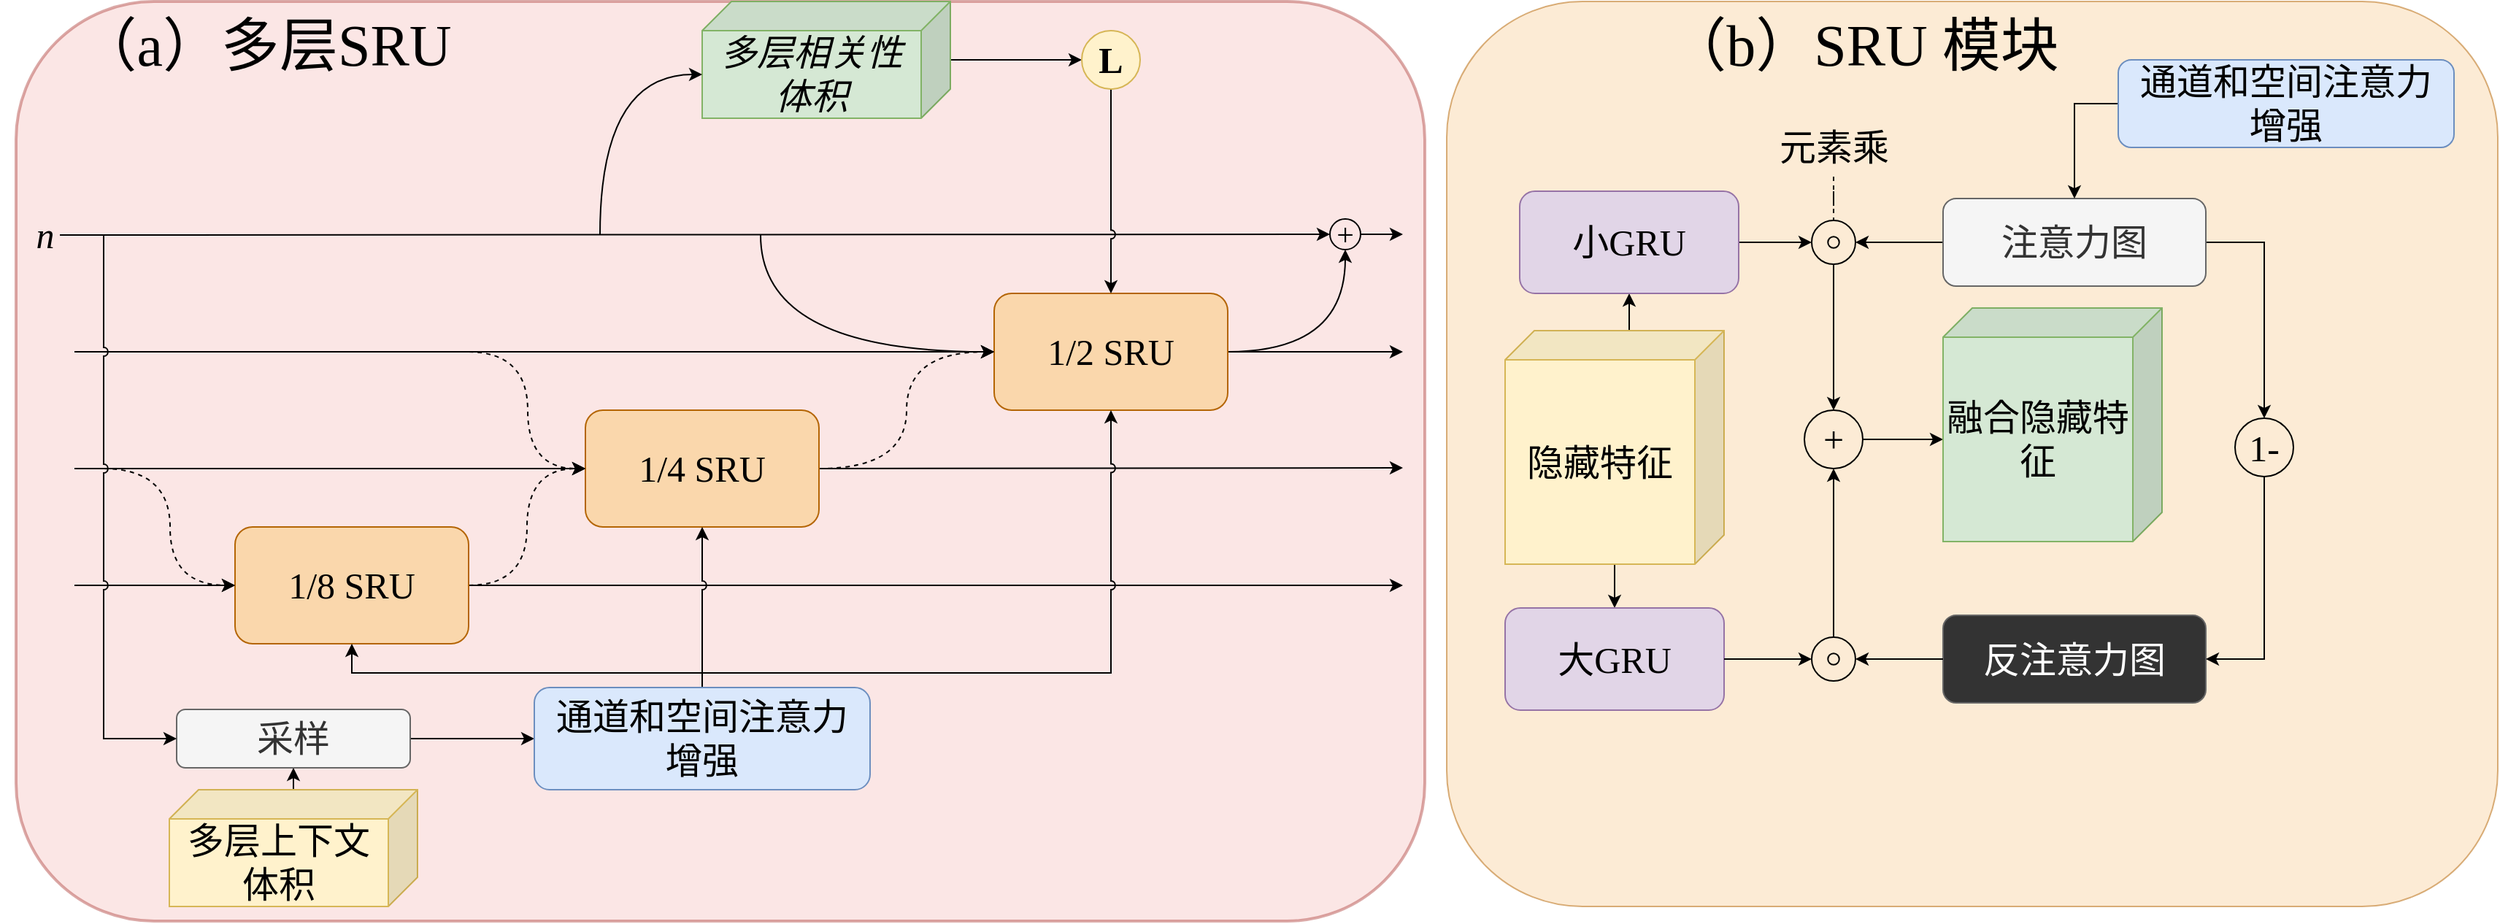 <mxfile version="26.1.1">
  <diagram name="第 1 页" id="QD8qSTmVVMOeYqs7AV6D">
    <mxGraphModel dx="2593" dy="1435" grid="1" gridSize="10" guides="1" tooltips="1" connect="1" arrows="1" fold="1" page="1" pageScale="1" pageWidth="1600" pageHeight="900" math="0" shadow="0">
      <root>
        <mxCell id="0" />
        <mxCell id="1" parent="0" />
        <mxCell id="bt093QUSq3RrnNc85Kus-90" value="" style="rounded=1;whiteSpace=wrap;html=1;fontSize=25;fillColor=#fad7ac;strokeColor=#b46504;fontFamily=Times New Roman;opacity=50;" parent="1" vertex="1">
          <mxGeometry x="990" y="110" width="720" height="620" as="geometry" />
        </mxCell>
        <mxCell id="bt093QUSq3RrnNc85Kus-46" value="" style="rounded=1;whiteSpace=wrap;html=1;fillColor=#f8cecc;strokeColor=#b85450;shadow=0;strokeWidth=2;opacity=50;" parent="1" vertex="1">
          <mxGeometry x="10" y="110" width="965" height="630" as="geometry" />
        </mxCell>
        <mxCell id="bt093QUSq3RrnNc85Kus-25" style="edgeStyle=orthogonalEdgeStyle;rounded=0;orthogonalLoop=1;jettySize=auto;html=1;exitX=1;exitY=0.5;exitDx=0;exitDy=0;curved=1;" parent="1" source="bt093QUSq3RrnNc85Kus-2" target="bt093QUSq3RrnNc85Kus-24" edge="1">
          <mxGeometry relative="1" as="geometry" />
        </mxCell>
        <mxCell id="bt093QUSq3RrnNc85Kus-26" style="edgeStyle=orthogonalEdgeStyle;rounded=0;orthogonalLoop=1;jettySize=auto;html=1;" parent="1" source="bt093QUSq3RrnNc85Kus-2" edge="1">
          <mxGeometry relative="1" as="geometry">
            <mxPoint x="960" y="350" as="targetPoint" />
          </mxGeometry>
        </mxCell>
        <mxCell id="bt093QUSq3RrnNc85Kus-2" value="1/2 SRU" style="rounded=1;whiteSpace=wrap;html=1;fontSize=25;fillColor=#fad7ac;strokeColor=#b46504;fontFamily=Times New Roman;" parent="1" vertex="1">
          <mxGeometry x="680" y="310" width="160" height="80" as="geometry" />
        </mxCell>
        <mxCell id="bt093QUSq3RrnNc85Kus-3" value="" style="endArrow=classic;html=1;rounded=0;entryX=0;entryY=0.5;entryDx=0;entryDy=0;exitX=1;exitY=0.5;exitDx=0;exitDy=0;" parent="1" source="bt093QUSq3RrnNc85Kus-15" target="bt093QUSq3RrnNc85Kus-2" edge="1">
          <mxGeometry width="50" height="50" relative="1" as="geometry">
            <mxPoint y="390" as="sourcePoint" />
            <mxPoint x="40" y="370" as="targetPoint" />
          </mxGeometry>
        </mxCell>
        <mxCell id="bt093QUSq3RrnNc85Kus-19" style="edgeStyle=orthogonalEdgeStyle;rounded=0;orthogonalLoop=1;jettySize=auto;html=1;exitX=1;exitY=0.5;exitDx=0;exitDy=0;" parent="1" source="bt093QUSq3RrnNc85Kus-5" edge="1">
          <mxGeometry relative="1" as="geometry">
            <mxPoint x="960" y="429.526" as="targetPoint" />
          </mxGeometry>
        </mxCell>
        <mxCell id="bt093QUSq3RrnNc85Kus-20" style="edgeStyle=orthogonalEdgeStyle;rounded=0;orthogonalLoop=1;jettySize=auto;html=1;exitX=1;exitY=0.5;exitDx=0;exitDy=0;entryX=0;entryY=0.5;entryDx=0;entryDy=0;curved=1;dashed=1;" parent="1" source="bt093QUSq3RrnNc85Kus-5" target="bt093QUSq3RrnNc85Kus-2" edge="1">
          <mxGeometry relative="1" as="geometry" />
        </mxCell>
        <mxCell id="bt093QUSq3RrnNc85Kus-5" value="1/4 SRU" style="rounded=1;whiteSpace=wrap;html=1;fontSize=25;fillColor=#fad7ac;strokeColor=#b46504;fontFamily=Times New Roman;" parent="1" vertex="1">
          <mxGeometry x="400" y="390" width="160" height="80" as="geometry" />
        </mxCell>
        <mxCell id="bt093QUSq3RrnNc85Kus-9" style="edgeStyle=orthogonalEdgeStyle;rounded=0;orthogonalLoop=1;jettySize=auto;html=1;entryX=0;entryY=0.5;entryDx=0;entryDy=0;curved=1;dashed=1;" parent="1" source="bt093QUSq3RrnNc85Kus-6" target="bt093QUSq3RrnNc85Kus-5" edge="1">
          <mxGeometry relative="1" as="geometry" />
        </mxCell>
        <mxCell id="bt093QUSq3RrnNc85Kus-16" style="edgeStyle=orthogonalEdgeStyle;rounded=0;orthogonalLoop=1;jettySize=auto;html=1;" parent="1" source="bt093QUSq3RrnNc85Kus-6" edge="1">
          <mxGeometry relative="1" as="geometry">
            <mxPoint x="960" y="510" as="targetPoint" />
          </mxGeometry>
        </mxCell>
        <mxCell id="bt093QUSq3RrnNc85Kus-6" value="1/8 SRU" style="rounded=1;whiteSpace=wrap;html=1;fontSize=25;fillColor=#fad7ac;strokeColor=#b46504;fontFamily=Times New Roman;" parent="1" vertex="1">
          <mxGeometry x="160" y="470" width="160" height="80" as="geometry" />
        </mxCell>
        <mxCell id="bt093QUSq3RrnNc85Kus-7" value="" style="endArrow=classic;html=1;rounded=0;entryX=0;entryY=0.5;entryDx=0;entryDy=0;exitX=1;exitY=0.5;exitDx=0;exitDy=0;" parent="1" source="bt093QUSq3RrnNc85Kus-12" target="bt093QUSq3RrnNc85Kus-5" edge="1">
          <mxGeometry width="50" height="50" relative="1" as="geometry">
            <mxPoint y="430" as="sourcePoint" />
            <mxPoint x="120" y="429.47" as="targetPoint" />
          </mxGeometry>
        </mxCell>
        <mxCell id="bt093QUSq3RrnNc85Kus-8" value="" style="endArrow=classic;html=1;rounded=0;entryX=0;entryY=0.5;entryDx=0;entryDy=0;exitX=1;exitY=0.5;exitDx=0;exitDy=0;" parent="1" source="bt093QUSq3RrnNc85Kus-14" target="bt093QUSq3RrnNc85Kus-6" edge="1">
          <mxGeometry width="50" height="50" relative="1" as="geometry">
            <mxPoint y="509.47" as="sourcePoint" />
            <mxPoint x="280" y="510" as="targetPoint" />
          </mxGeometry>
        </mxCell>
        <mxCell id="bt093QUSq3RrnNc85Kus-10" value="" style="ellipse;whiteSpace=wrap;html=1;aspect=fixed;" parent="1" vertex="1">
          <mxGeometry y="390" as="geometry" />
        </mxCell>
        <mxCell id="bt093QUSq3RrnNc85Kus-13" style="edgeStyle=orthogonalEdgeStyle;rounded=0;orthogonalLoop=1;jettySize=auto;html=1;entryX=0;entryY=0.5;entryDx=0;entryDy=0;curved=1;dashed=1;" parent="1" target="bt093QUSq3RrnNc85Kus-6" edge="1">
          <mxGeometry relative="1" as="geometry">
            <mxPoint x="70" y="430" as="sourcePoint" />
          </mxGeometry>
        </mxCell>
        <mxCell id="bt093QUSq3RrnNc85Kus-12" value="" style="ellipse;whiteSpace=wrap;html=1;aspect=fixed;fillColor=none;strokeColor=none;" parent="1" vertex="1">
          <mxGeometry x="30" y="420" width="20" height="20" as="geometry" />
        </mxCell>
        <mxCell id="bt093QUSq3RrnNc85Kus-14" value="" style="ellipse;whiteSpace=wrap;html=1;aspect=fixed;fillColor=none;strokeColor=none;" parent="1" vertex="1">
          <mxGeometry x="30" y="500" width="20" height="20" as="geometry" />
        </mxCell>
        <mxCell id="bt093QUSq3RrnNc85Kus-18" style="edgeStyle=orthogonalEdgeStyle;rounded=0;orthogonalLoop=1;jettySize=auto;html=1;entryX=0;entryY=0.5;entryDx=0;entryDy=0;curved=1;dashed=1;" parent="1" target="bt093QUSq3RrnNc85Kus-5" edge="1">
          <mxGeometry relative="1" as="geometry">
            <mxPoint x="320" y="350" as="sourcePoint" />
          </mxGeometry>
        </mxCell>
        <mxCell id="bt093QUSq3RrnNc85Kus-15" value="" style="ellipse;whiteSpace=wrap;html=1;aspect=fixed;fillColor=none;strokeColor=none;" parent="1" vertex="1">
          <mxGeometry x="30" y="340" width="20" height="20" as="geometry" />
        </mxCell>
        <mxCell id="bt093QUSq3RrnNc85Kus-21" value="" style="endArrow=classic;html=1;rounded=0;entryX=0;entryY=0.5;entryDx=0;entryDy=0;exitX=1;exitY=0.5;exitDx=0;exitDy=0;" parent="1" source="bt093QUSq3RrnNc85Kus-22" target="bt093QUSq3RrnNc85Kus-24" edge="1">
          <mxGeometry width="50" height="50" relative="1" as="geometry">
            <mxPoint x="50" y="270" as="sourcePoint" />
            <mxPoint x="720" y="270" as="targetPoint" />
          </mxGeometry>
        </mxCell>
        <mxCell id="bt093QUSq3RrnNc85Kus-30" style="edgeStyle=orthogonalEdgeStyle;rounded=0;orthogonalLoop=1;jettySize=auto;html=1;entryX=0;entryY=0.5;entryDx=0;entryDy=0;curved=1;" parent="1" target="bt093QUSq3RrnNc85Kus-2" edge="1">
          <mxGeometry relative="1" as="geometry">
            <mxPoint x="520" y="270" as="sourcePoint" />
            <Array as="points">
              <mxPoint x="520" y="350" />
            </Array>
          </mxGeometry>
        </mxCell>
        <mxCell id="bt093QUSq3RrnNc85Kus-22" value="n" style="ellipse;whiteSpace=wrap;html=1;aspect=fixed;fillColor=none;strokeColor=none;fontFamily=Times New Roman;fontSize=25;fontStyle=2" parent="1" vertex="1">
          <mxGeometry x="20" y="260" width="20" height="20" as="geometry" />
        </mxCell>
        <mxCell id="bt093QUSq3RrnNc85Kus-31" style="edgeStyle=orthogonalEdgeStyle;rounded=0;orthogonalLoop=1;jettySize=auto;html=1;exitX=1;exitY=0.5;exitDx=0;exitDy=0;" parent="1" source="bt093QUSq3RrnNc85Kus-24" edge="1">
          <mxGeometry relative="1" as="geometry">
            <mxPoint x="960" y="269.526" as="targetPoint" />
            <mxPoint x="891" y="270" as="sourcePoint" />
          </mxGeometry>
        </mxCell>
        <mxCell id="bt093QUSq3RrnNc85Kus-24" value="+" style="ellipse;whiteSpace=wrap;html=1;aspect=fixed;rounded=0;strokeColor=default;align=center;verticalAlign=middle;fontFamily=Times New Roman;fontSize=21;fontColor=default;autosize=1;resizable=1;fillColor=none;gradientColor=none;fontStyle=0;movable=1;rotatable=1;deletable=1;editable=1;locked=0;connectable=1;" parent="1" vertex="1">
          <mxGeometry x="910" y="259" width="21" height="21" as="geometry" />
        </mxCell>
        <mxCell id="bt093QUSq3RrnNc85Kus-29" style="edgeStyle=orthogonalEdgeStyle;rounded=0;orthogonalLoop=1;jettySize=auto;html=1;entryX=0;entryY=0.5;entryDx=0;entryDy=0;" parent="1" source="bt093QUSq3RrnNc85Kus-27" target="bt093QUSq3RrnNc85Kus-28" edge="1">
          <mxGeometry relative="1" as="geometry" />
        </mxCell>
        <mxCell id="bt093QUSq3RrnNc85Kus-27" value="多层相关性体积" style="shape=cube;whiteSpace=wrap;html=1;boundedLbl=1;backgroundOutline=1;darkOpacity=0.05;darkOpacity2=0.1;flipH=1;fillColor=#d5e8d4;strokeColor=#82b366;fontSize=25;fontStyle=2;fontFamily=Times New Roman;" parent="1" vertex="1">
          <mxGeometry x="480" y="110" width="170" height="80" as="geometry" />
        </mxCell>
        <mxCell id="bt093QUSq3RrnNc85Kus-34" style="edgeStyle=orthogonalEdgeStyle;rounded=0;orthogonalLoop=1;jettySize=auto;html=1;entryX=0.5;entryY=0;entryDx=0;entryDy=0;jumpStyle=arc;" parent="1" source="bt093QUSq3RrnNc85Kus-28" target="bt093QUSq3RrnNc85Kus-2" edge="1">
          <mxGeometry relative="1" as="geometry">
            <mxPoint x="760" y="350" as="targetPoint" />
          </mxGeometry>
        </mxCell>
        <mxCell id="bt093QUSq3RrnNc85Kus-28" value="L" style="ellipse;whiteSpace=wrap;html=1;aspect=fixed;fontSize=25;fontFamily=Times New Roman;fontStyle=1;fillColor=#fff2cc;strokeColor=#d6b656;" parent="1" vertex="1">
          <mxGeometry x="740" y="130" width="40" height="40" as="geometry" />
        </mxCell>
        <mxCell id="bt093QUSq3RrnNc85Kus-35" style="edgeStyle=orthogonalEdgeStyle;rounded=0;orthogonalLoop=1;jettySize=auto;html=1;entryX=0;entryY=0;entryDx=170;entryDy=50;entryPerimeter=0;curved=1;" parent="1" target="bt093QUSq3RrnNc85Kus-27" edge="1">
          <mxGeometry relative="1" as="geometry">
            <mxPoint x="410" y="270" as="sourcePoint" />
            <Array as="points">
              <mxPoint x="410" y="160" />
            </Array>
          </mxGeometry>
        </mxCell>
        <mxCell id="bt093QUSq3RrnNc85Kus-40" style="edgeStyle=orthogonalEdgeStyle;rounded=0;orthogonalLoop=1;jettySize=auto;html=1;entryX=0.5;entryY=1;entryDx=0;entryDy=0;" parent="1" source="bt093QUSq3RrnNc85Kus-37" target="bt093QUSq3RrnNc85Kus-38" edge="1">
          <mxGeometry relative="1" as="geometry" />
        </mxCell>
        <mxCell id="bt093QUSq3RrnNc85Kus-37" value="多层上下文体积" style="shape=cube;whiteSpace=wrap;html=1;boundedLbl=1;backgroundOutline=1;darkOpacity=0.05;darkOpacity2=0.1;flipH=1;fillColor=#fff2cc;strokeColor=#d6b656;fontSize=25;fontStyle=0;fontFamily=Times New Roman;" parent="1" vertex="1">
          <mxGeometry x="115" y="650" width="170" height="80" as="geometry" />
        </mxCell>
        <mxCell id="bt093QUSq3RrnNc85Kus-42" style="edgeStyle=orthogonalEdgeStyle;rounded=0;orthogonalLoop=1;jettySize=auto;html=1;exitX=1;exitY=0.5;exitDx=0;exitDy=0;entryX=0;entryY=0.5;entryDx=0;entryDy=0;" parent="1" source="bt093QUSq3RrnNc85Kus-38" target="bt093QUSq3RrnNc85Kus-41" edge="1">
          <mxGeometry relative="1" as="geometry" />
        </mxCell>
        <mxCell id="bt093QUSq3RrnNc85Kus-38" value="采样" style="rounded=1;whiteSpace=wrap;html=1;fontSize=25;fillColor=#f5f5f5;strokeColor=#666666;fontColor=#333333;fontFamily=Times New Roman;" parent="1" vertex="1">
          <mxGeometry x="120" y="595" width="160" height="40" as="geometry" />
        </mxCell>
        <mxCell id="bt093QUSq3RrnNc85Kus-39" style="edgeStyle=orthogonalEdgeStyle;rounded=0;orthogonalLoop=1;jettySize=auto;html=1;exitX=1;exitY=0.5;exitDx=0;exitDy=0;entryX=0;entryY=0.5;entryDx=0;entryDy=0;jumpStyle=arc;" parent="1" source="bt093QUSq3RrnNc85Kus-22" target="bt093QUSq3RrnNc85Kus-38" edge="1">
          <mxGeometry relative="1" as="geometry">
            <Array as="points">
              <mxPoint x="70" y="270" />
              <mxPoint x="70" y="615" />
            </Array>
          </mxGeometry>
        </mxCell>
        <mxCell id="bt093QUSq3RrnNc85Kus-44" style="edgeStyle=orthogonalEdgeStyle;rounded=0;orthogonalLoop=1;jettySize=auto;html=1;entryX=0.5;entryY=1;entryDx=0;entryDy=0;jumpStyle=arc;" parent="1" source="bt093QUSq3RrnNc85Kus-41" target="bt093QUSq3RrnNc85Kus-5" edge="1">
          <mxGeometry relative="1" as="geometry" />
        </mxCell>
        <mxCell id="bt093QUSq3RrnNc85Kus-45" style="edgeStyle=orthogonalEdgeStyle;rounded=0;orthogonalLoop=1;jettySize=auto;html=1;exitX=0.5;exitY=0;exitDx=0;exitDy=0;entryX=0.5;entryY=1;entryDx=0;entryDy=0;jumpStyle=arc;" parent="1" source="bt093QUSq3RrnNc85Kus-41" target="bt093QUSq3RrnNc85Kus-2" edge="1">
          <mxGeometry relative="1" as="geometry">
            <Array as="points">
              <mxPoint x="480" y="570" />
              <mxPoint x="760" y="570" />
            </Array>
          </mxGeometry>
        </mxCell>
        <mxCell id="6Vitij_180k0woX1ZSkT-1" style="edgeStyle=orthogonalEdgeStyle;rounded=0;orthogonalLoop=1;jettySize=auto;html=1;exitX=0.5;exitY=0;exitDx=0;exitDy=0;entryX=0.5;entryY=1;entryDx=0;entryDy=0;" edge="1" parent="1" source="bt093QUSq3RrnNc85Kus-41" target="bt093QUSq3RrnNc85Kus-6">
          <mxGeometry relative="1" as="geometry">
            <Array as="points">
              <mxPoint x="480" y="570" />
              <mxPoint x="240" y="570" />
            </Array>
          </mxGeometry>
        </mxCell>
        <mxCell id="bt093QUSq3RrnNc85Kus-41" value="通道和空间注意力&lt;div&gt;增强&lt;/div&gt;" style="rounded=1;whiteSpace=wrap;html=1;fillColor=#dae8fc;strokeColor=#6c8ebf;fontSize=25;fontFamily=Times New Roman;" parent="1" vertex="1">
          <mxGeometry x="365" y="580" width="230" height="70" as="geometry" />
        </mxCell>
        <mxCell id="bt093QUSq3RrnNc85Kus-47" value="（a）多层SRU" style="text;html=1;align=center;verticalAlign=middle;resizable=0;points=[];autosize=1;strokeColor=none;fillColor=none;fontFamily=Times New Roman;fontSize=40;" parent="1" vertex="1">
          <mxGeometry x="40" y="110" width="280" height="60" as="geometry" />
        </mxCell>
        <mxCell id="bt093QUSq3RrnNc85Kus-51" style="edgeStyle=orthogonalEdgeStyle;rounded=0;orthogonalLoop=1;jettySize=auto;html=1;exitX=0;exitY=0;exitDx=65;exitDy=0;exitPerimeter=0;entryX=0.5;entryY=1;entryDx=0;entryDy=0;" parent="1" source="bt093QUSq3RrnNc85Kus-48" target="bt093QUSq3RrnNc85Kus-49" edge="1">
          <mxGeometry relative="1" as="geometry" />
        </mxCell>
        <mxCell id="bt093QUSq3RrnNc85Kus-52" style="edgeStyle=orthogonalEdgeStyle;rounded=0;orthogonalLoop=1;jettySize=auto;html=1;entryX=0.5;entryY=0;entryDx=0;entryDy=0;" parent="1" source="bt093QUSq3RrnNc85Kus-48" target="bt093QUSq3RrnNc85Kus-50" edge="1">
          <mxGeometry relative="1" as="geometry" />
        </mxCell>
        <mxCell id="bt093QUSq3RrnNc85Kus-48" value="隐藏特征" style="shape=cube;whiteSpace=wrap;html=1;boundedLbl=1;backgroundOutline=1;darkOpacity=0.05;darkOpacity2=0.1;flipH=1;fillColor=#fff2cc;strokeColor=#d6b656;fontSize=25;fontStyle=0;fontFamily=Times New Roman;" parent="1" vertex="1">
          <mxGeometry x="1030" y="335.5" width="150" height="160" as="geometry" />
        </mxCell>
        <mxCell id="bt093QUSq3RrnNc85Kus-67" style="edgeStyle=orthogonalEdgeStyle;rounded=0;orthogonalLoop=1;jettySize=auto;html=1;exitX=1;exitY=0.5;exitDx=0;exitDy=0;entryX=0;entryY=0.5;entryDx=0;entryDy=0;" parent="1" source="bt093QUSq3RrnNc85Kus-49" target="bt093QUSq3RrnNc85Kus-59" edge="1">
          <mxGeometry relative="1" as="geometry" />
        </mxCell>
        <mxCell id="bt093QUSq3RrnNc85Kus-49" value="小GRU" style="rounded=1;whiteSpace=wrap;html=1;fillColor=#e1d5e7;strokeColor=#9673a6;fontSize=25;fontFamily=Times New Roman;" parent="1" vertex="1">
          <mxGeometry x="1040" y="240" width="150" height="70" as="geometry" />
        </mxCell>
        <mxCell id="bt093QUSq3RrnNc85Kus-50" value="大GRU" style="rounded=1;whiteSpace=wrap;html=1;fillColor=#e1d5e7;strokeColor=#9673a6;fontSize=25;fontFamily=Times New Roman;" parent="1" vertex="1">
          <mxGeometry x="1030" y="525.5" width="150" height="70" as="geometry" />
        </mxCell>
        <mxCell id="bt093QUSq3RrnNc85Kus-57" style="edgeStyle=orthogonalEdgeStyle;rounded=0;orthogonalLoop=1;jettySize=auto;html=1;exitX=1;exitY=0.5;exitDx=0;exitDy=0;entryX=0.5;entryY=0;entryDx=0;entryDy=0;" parent="1" source="bt093QUSq3RrnNc85Kus-53" target="bt093QUSq3RrnNc85Kus-56" edge="1">
          <mxGeometry relative="1" as="geometry" />
        </mxCell>
        <mxCell id="bt093QUSq3RrnNc85Kus-68" style="edgeStyle=orthogonalEdgeStyle;rounded=0;orthogonalLoop=1;jettySize=auto;html=1;entryX=1;entryY=0.5;entryDx=0;entryDy=0;" parent="1" source="bt093QUSq3RrnNc85Kus-53" target="bt093QUSq3RrnNc85Kus-59" edge="1">
          <mxGeometry relative="1" as="geometry" />
        </mxCell>
        <mxCell id="bt093QUSq3RrnNc85Kus-53" value="注意力图" style="rounded=1;whiteSpace=wrap;html=1;fillColor=#f5f5f5;fontColor=#333333;strokeColor=#666666;fontFamily=Times New Roman;fontSize=25;" parent="1" vertex="1">
          <mxGeometry x="1330" y="245" width="180" height="60" as="geometry" />
        </mxCell>
        <mxCell id="bt093QUSq3RrnNc85Kus-55" value="反注意力图" style="rounded=1;whiteSpace=wrap;html=1;fillColor=#333333;fontColor=#FFFFFF;strokeColor=#666666;fontFamily=Times New Roman;fontSize=25;" parent="1" vertex="1">
          <mxGeometry x="1330" y="530.5" width="180" height="60" as="geometry" />
        </mxCell>
        <mxCell id="bt093QUSq3RrnNc85Kus-58" style="edgeStyle=orthogonalEdgeStyle;rounded=0;orthogonalLoop=1;jettySize=auto;html=1;exitX=0.5;exitY=1;exitDx=0;exitDy=0;entryX=1;entryY=0.5;entryDx=0;entryDy=0;" parent="1" source="bt093QUSq3RrnNc85Kus-56" target="bt093QUSq3RrnNc85Kus-55" edge="1">
          <mxGeometry relative="1" as="geometry" />
        </mxCell>
        <mxCell id="bt093QUSq3RrnNc85Kus-56" value="1-" style="ellipse;whiteSpace=wrap;html=1;aspect=fixed;rounded=0;strokeColor=default;align=center;verticalAlign=middle;fontFamily=Times New Roman;fontSize=25;fontColor=default;autosize=1;resizable=1;fillColor=none;gradientColor=none;fontStyle=0;movable=1;rotatable=1;deletable=1;editable=1;locked=0;connectable=1;" parent="1" vertex="1">
          <mxGeometry x="1530" y="395.5" width="40" height="40" as="geometry" />
        </mxCell>
        <mxCell id="bt093QUSq3RrnNc85Kus-65" value="" style="group" parent="1" vertex="1" connectable="0">
          <mxGeometry x="1240" y="260" width="30" height="30" as="geometry" />
        </mxCell>
        <mxCell id="bt093QUSq3RrnNc85Kus-59" value="" style="ellipse;whiteSpace=wrap;html=1;aspect=fixed;rounded=0;strokeColor=default;align=center;verticalAlign=middle;fontFamily=Times New Roman;fontSize=25;fontColor=default;autosize=1;resizable=1;fillColor=none;gradientColor=none;fontStyle=0;movable=1;rotatable=1;deletable=1;editable=1;locked=0;connectable=1;container=0;" parent="bt093QUSq3RrnNc85Kus-65" vertex="1">
          <mxGeometry width="30" height="30" as="geometry" />
        </mxCell>
        <mxCell id="bt093QUSq3RrnNc85Kus-60" value="" style="ellipse;whiteSpace=wrap;html=1;aspect=fixed;rounded=0;strokeColor=default;align=center;verticalAlign=middle;fontFamily=Times New Roman;fontSize=25;fontColor=default;autosize=1;resizable=1;fillColor=none;gradientColor=none;fontStyle=0;movable=1;rotatable=1;deletable=1;editable=1;locked=0;connectable=1;container=0;" parent="bt093QUSq3RrnNc85Kus-65" vertex="1">
          <mxGeometry x="11.13" y="11.12" width="7.75" height="7.75" as="geometry" />
        </mxCell>
        <mxCell id="bt093QUSq3RrnNc85Kus-70" style="edgeStyle=orthogonalEdgeStyle;rounded=0;orthogonalLoop=1;jettySize=auto;html=1;entryX=0.5;entryY=0;entryDx=0;entryDy=0;endArrow=none;startFill=0;dashed=1;" parent="1" source="bt093QUSq3RrnNc85Kus-69" target="bt093QUSq3RrnNc85Kus-59" edge="1">
          <mxGeometry relative="1" as="geometry" />
        </mxCell>
        <mxCell id="bt093QUSq3RrnNc85Kus-69" value="元素乘" style="text;html=1;align=center;verticalAlign=middle;resizable=0;points=[];autosize=1;strokeColor=none;fillColor=none;fontFamily=Times New Roman;fontSize=25;dashed=1;" parent="1" vertex="1">
          <mxGeometry x="1205" y="190" width="100" height="40" as="geometry" />
        </mxCell>
        <mxCell id="bt093QUSq3RrnNc85Kus-79" style="edgeStyle=orthogonalEdgeStyle;rounded=0;orthogonalLoop=1;jettySize=auto;html=1;exitX=1;exitY=0.5;exitDx=0;exitDy=0;entryX=0;entryY=0.5;entryDx=0;entryDy=0;" parent="1" source="bt093QUSq3RrnNc85Kus-50" target="bt093QUSq3RrnNc85Kus-82" edge="1">
          <mxGeometry relative="1" as="geometry">
            <mxPoint x="1190" y="565" as="sourcePoint" />
          </mxGeometry>
        </mxCell>
        <mxCell id="bt093QUSq3RrnNc85Kus-80" style="edgeStyle=orthogonalEdgeStyle;rounded=0;orthogonalLoop=1;jettySize=auto;html=1;entryX=1;entryY=0.5;entryDx=0;entryDy=0;exitX=0;exitY=0.5;exitDx=0;exitDy=0;" parent="1" source="bt093QUSq3RrnNc85Kus-55" target="bt093QUSq3RrnNc85Kus-82" edge="1">
          <mxGeometry relative="1" as="geometry">
            <mxPoint x="1330" y="565" as="sourcePoint" />
          </mxGeometry>
        </mxCell>
        <mxCell id="bt093QUSq3RrnNc85Kus-81" value="" style="group" parent="1" vertex="1" connectable="0">
          <mxGeometry x="1240" y="545.5" width="30" height="30" as="geometry" />
        </mxCell>
        <mxCell id="bt093QUSq3RrnNc85Kus-82" value="" style="ellipse;whiteSpace=wrap;html=1;aspect=fixed;rounded=0;strokeColor=default;align=center;verticalAlign=middle;fontFamily=Times New Roman;fontSize=25;fontColor=default;autosize=1;resizable=1;fillColor=none;gradientColor=none;fontStyle=0;movable=1;rotatable=1;deletable=1;editable=1;locked=0;connectable=1;container=0;" parent="bt093QUSq3RrnNc85Kus-81" vertex="1">
          <mxGeometry width="30" height="30" as="geometry" />
        </mxCell>
        <mxCell id="bt093QUSq3RrnNc85Kus-83" value="" style="ellipse;whiteSpace=wrap;html=1;aspect=fixed;rounded=0;strokeColor=default;align=center;verticalAlign=middle;fontFamily=Times New Roman;fontSize=25;fontColor=default;autosize=1;resizable=1;fillColor=none;gradientColor=none;fontStyle=0;movable=1;rotatable=1;deletable=1;editable=1;locked=0;connectable=1;container=0;" parent="bt093QUSq3RrnNc85Kus-81" vertex="1">
          <mxGeometry x="11.13" y="11.12" width="7.75" height="7.75" as="geometry" />
        </mxCell>
        <mxCell id="bt093QUSq3RrnNc85Kus-88" style="edgeStyle=orthogonalEdgeStyle;rounded=0;orthogonalLoop=1;jettySize=auto;html=1;exitX=1;exitY=0.5;exitDx=0;exitDy=0;entryX=0;entryY=0;entryDx=150;entryDy=90;entryPerimeter=0;" parent="1" source="bt093QUSq3RrnNc85Kus-85" target="bt093QUSq3RrnNc85Kus-89" edge="1">
          <mxGeometry relative="1" as="geometry">
            <mxPoint x="1320" y="410" as="targetPoint" />
          </mxGeometry>
        </mxCell>
        <mxCell id="bt093QUSq3RrnNc85Kus-85" value="+" style="ellipse;whiteSpace=wrap;html=1;aspect=fixed;rounded=0;strokeColor=default;align=center;verticalAlign=middle;fontFamily=Times New Roman;fontSize=25;fontColor=default;autosize=1;resizable=1;fillColor=none;gradientColor=none;fontStyle=0;movable=1;rotatable=1;deletable=1;editable=1;locked=0;connectable=1;" parent="1" vertex="1">
          <mxGeometry x="1235" y="390" width="40" height="40" as="geometry" />
        </mxCell>
        <mxCell id="bt093QUSq3RrnNc85Kus-86" style="edgeStyle=orthogonalEdgeStyle;rounded=0;orthogonalLoop=1;jettySize=auto;html=1;exitX=0.5;exitY=1;exitDx=0;exitDy=0;entryX=0.5;entryY=0;entryDx=0;entryDy=0;" parent="1" source="bt093QUSq3RrnNc85Kus-59" target="bt093QUSq3RrnNc85Kus-85" edge="1">
          <mxGeometry relative="1" as="geometry" />
        </mxCell>
        <mxCell id="bt093QUSq3RrnNc85Kus-87" style="edgeStyle=orthogonalEdgeStyle;rounded=0;orthogonalLoop=1;jettySize=auto;html=1;exitX=0.5;exitY=0;exitDx=0;exitDy=0;entryX=0.5;entryY=1;entryDx=0;entryDy=0;" parent="1" source="bt093QUSq3RrnNc85Kus-82" target="bt093QUSq3RrnNc85Kus-85" edge="1">
          <mxGeometry relative="1" as="geometry" />
        </mxCell>
        <mxCell id="bt093QUSq3RrnNc85Kus-89" value="融合隐藏特征" style="shape=cube;whiteSpace=wrap;html=1;boundedLbl=1;backgroundOutline=1;darkOpacity=0.05;darkOpacity2=0.1;flipH=1;fillColor=#d5e8d4;strokeColor=#82b366;fontSize=25;fontStyle=0;fontFamily=Times New Roman;" parent="1" vertex="1">
          <mxGeometry x="1330" y="320" width="150" height="160" as="geometry" />
        </mxCell>
        <mxCell id="bt093QUSq3RrnNc85Kus-91" value="（b）SRU 模块" style="text;html=1;align=center;verticalAlign=middle;resizable=0;points=[];autosize=1;strokeColor=none;fillColor=none;fontFamily=Times New Roman;fontSize=40;" parent="1" vertex="1">
          <mxGeometry x="1130" y="110" width="290" height="60" as="geometry" />
        </mxCell>
        <mxCell id="6Vitij_180k0woX1ZSkT-4" style="edgeStyle=orthogonalEdgeStyle;rounded=0;orthogonalLoop=1;jettySize=auto;html=1;entryX=0.5;entryY=0;entryDx=0;entryDy=0;exitX=0;exitY=0.5;exitDx=0;exitDy=0;" edge="1" parent="1" source="6Vitij_180k0woX1ZSkT-3" target="bt093QUSq3RrnNc85Kus-53">
          <mxGeometry relative="1" as="geometry" />
        </mxCell>
        <mxCell id="6Vitij_180k0woX1ZSkT-3" value="通道和空间注意力&lt;div&gt;增强&lt;/div&gt;" style="rounded=1;whiteSpace=wrap;html=1;fillColor=#dae8fc;strokeColor=#6c8ebf;fontSize=25;fontFamily=Times New Roman;" vertex="1" parent="1">
          <mxGeometry x="1450" y="150" width="230" height="60" as="geometry" />
        </mxCell>
      </root>
    </mxGraphModel>
  </diagram>
</mxfile>
